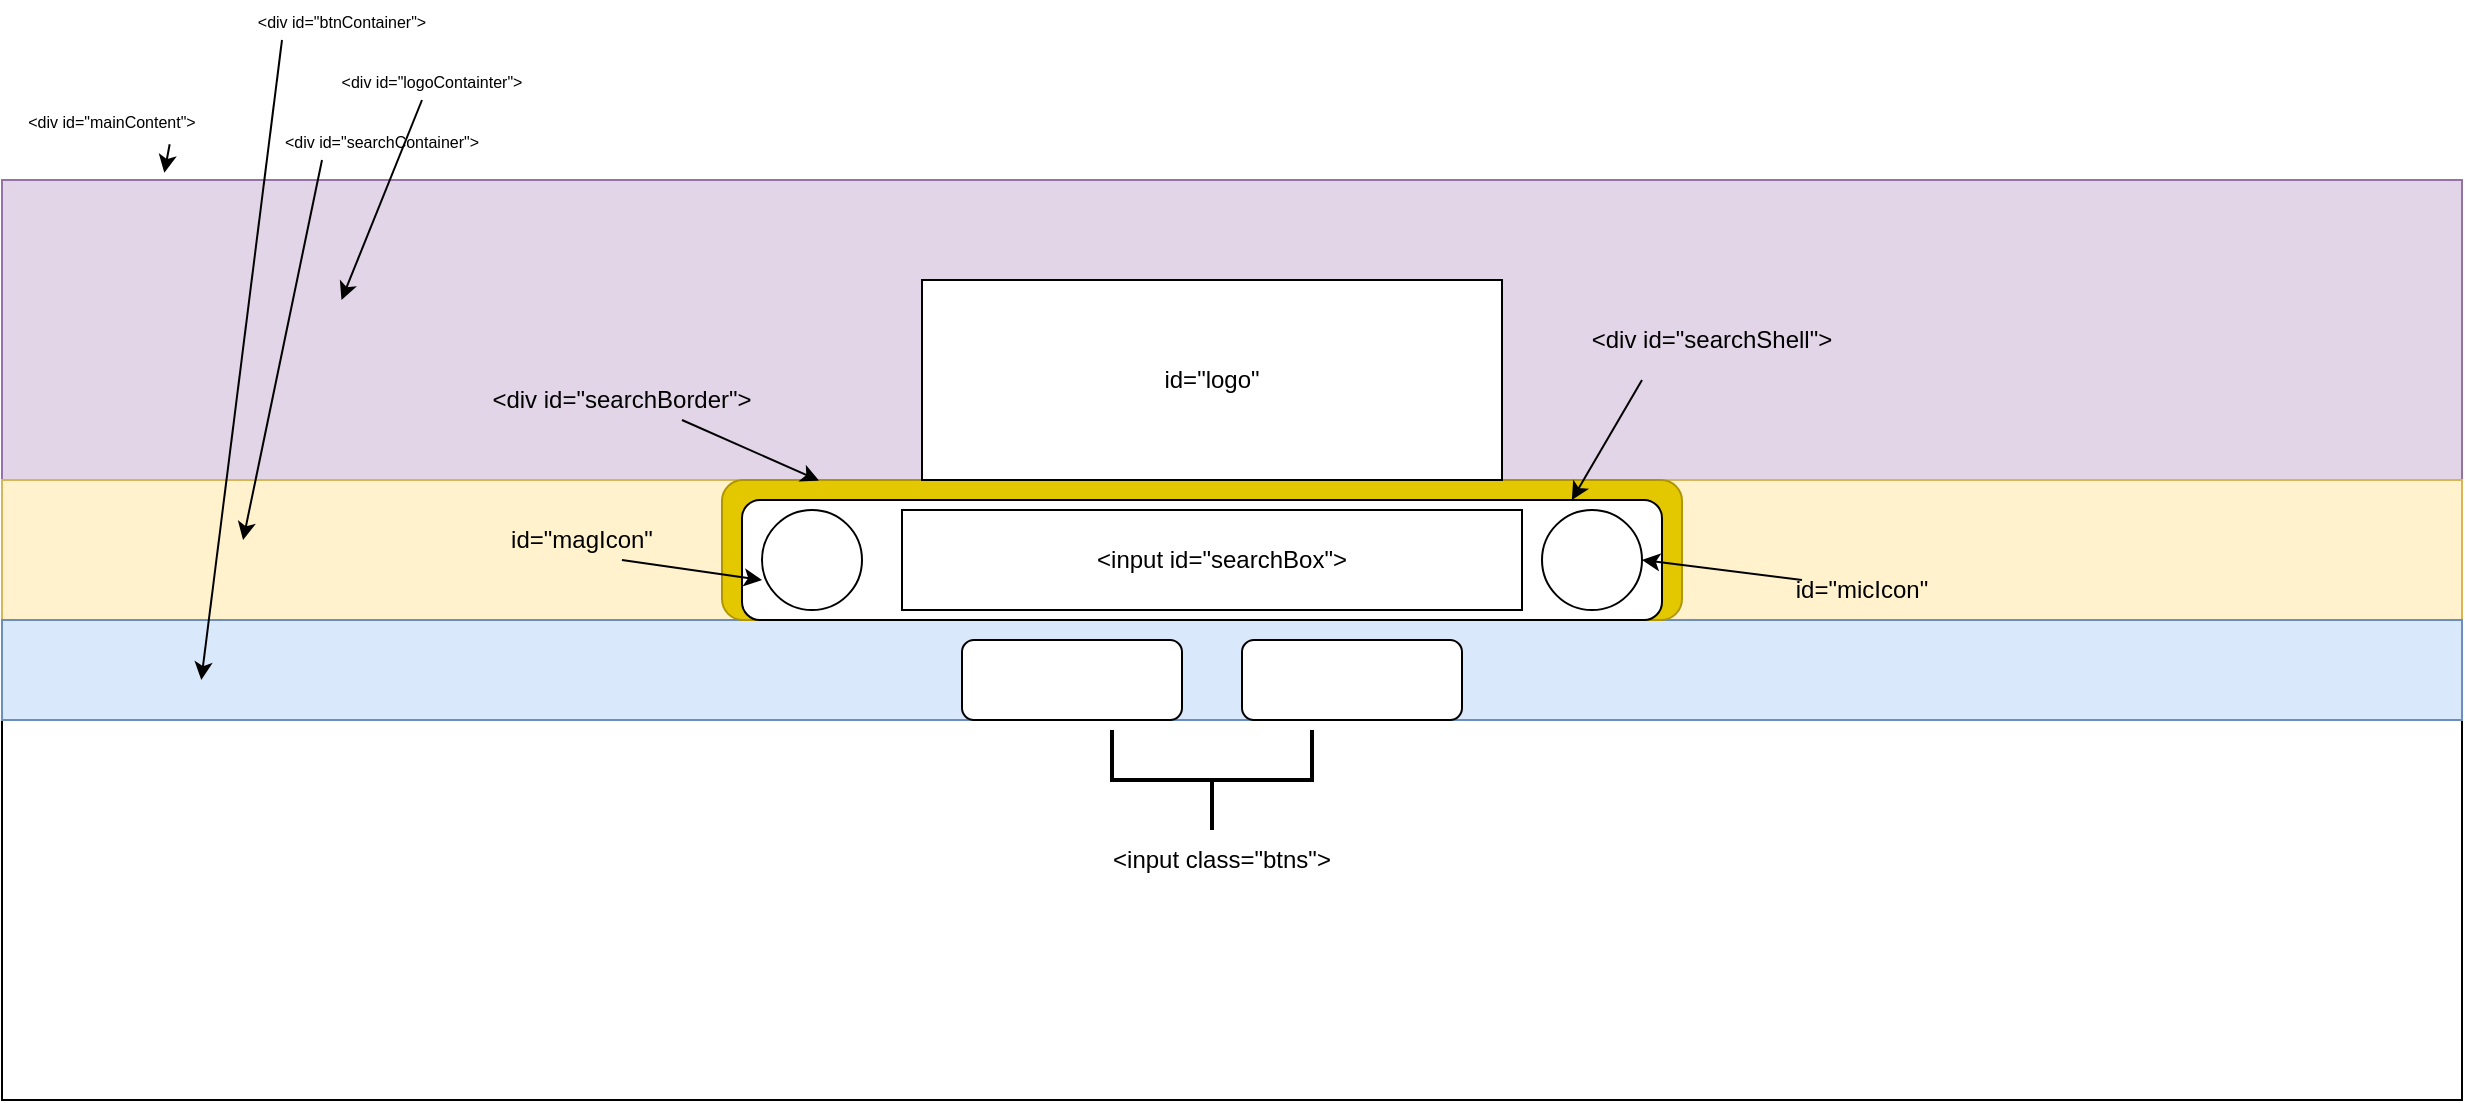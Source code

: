 <mxfile version="13.7.3" type="device"><diagram name="Page-1" id="c9db0220-8083-56f3-ca83-edcdcd058819"><mxGraphModel dx="1186" dy="680" grid="1" gridSize="10" guides="1" tooltips="1" connect="1" arrows="1" fold="1" page="1" pageScale="1.5" pageWidth="826" pageHeight="1169" background="#ffffff" math="0" shadow="0"><root><mxCell id="0" style=";html=1;"/><mxCell id="65sEceajsl7-BV4YaCyA-2" value="mainDiv" parent="0"/><mxCell id="65sEceajsl7-BV4YaCyA-4" value="" style="rounded=0;whiteSpace=wrap;html=1;" parent="65sEceajsl7-BV4YaCyA-2" vertex="1"><mxGeometry x="10" y="170" width="1230" height="460" as="geometry"/></mxCell><mxCell id="65sEceajsl7-BV4YaCyA-3" value="div1" parent="0"/><mxCell id="65sEceajsl7-BV4YaCyA-5" value="" style="rounded=0;whiteSpace=wrap;html=1;shadow=0;fillColor=#e1d5e7;strokeColor=#9673a6;" parent="65sEceajsl7-BV4YaCyA-3" vertex="1"><mxGeometry x="10" y="170" width="1230" height="150" as="geometry"/></mxCell><mxCell id="65sEceajsl7-BV4YaCyA-6" value="" style="rounded=0;whiteSpace=wrap;html=1;shadow=0;fillColor=#fff2cc;strokeColor=#d6b656;" parent="65sEceajsl7-BV4YaCyA-3" vertex="1"><mxGeometry x="10" y="320" width="1230" height="70" as="geometry"/></mxCell><mxCell id="65sEceajsl7-BV4YaCyA-7" value="" style="rounded=0;whiteSpace=wrap;html=1;shadow=0;fillColor=#dae8fc;strokeColor=#6c8ebf;" parent="65sEceajsl7-BV4YaCyA-3" vertex="1"><mxGeometry x="10" y="390" width="1230" height="50" as="geometry"/></mxCell><mxCell id="Hcfyqz5BpCdXkofAIk30-14" value="" style="rounded=1;whiteSpace=wrap;html=1;fillColor=#e3c800;strokeColor=#B09500;fontColor=#ffffff;" parent="65sEceajsl7-BV4YaCyA-3" vertex="1"><mxGeometry x="370" y="320" width="480" height="70" as="geometry"/></mxCell><mxCell id="1" value="Elements" style=";html=1;" parent="0"/><mxCell id="W3uPC7Za4E6V7v5L6nGH-4" value="" style="rounded=0;whiteSpace=wrap;html=1;" parent="1" vertex="1"><mxGeometry x="470" y="220" width="290" height="100" as="geometry"/></mxCell><mxCell id="W3uPC7Za4E6V7v5L6nGH-5" value="" style="rounded=1;whiteSpace=wrap;html=1;" parent="1" vertex="1"><mxGeometry x="380" y="330" width="460" height="60" as="geometry"/></mxCell><mxCell id="W3uPC7Za4E6V7v5L6nGH-6" value="" style="rounded=1;whiteSpace=wrap;html=1;" parent="1" vertex="1"><mxGeometry x="490" y="400" width="110" height="40" as="geometry"/></mxCell><mxCell id="W3uPC7Za4E6V7v5L6nGH-7" value="" style="rounded=1;whiteSpace=wrap;html=1;" parent="1" vertex="1"><mxGeometry x="630" y="400" width="110" height="40" as="geometry"/></mxCell><mxCell id="W3uPC7Za4E6V7v5L6nGH-8" value="" style="ellipse;whiteSpace=wrap;html=1;aspect=fixed;" parent="1" vertex="1"><mxGeometry x="390" y="335" width="50" height="50" as="geometry"/></mxCell><mxCell id="W3uPC7Za4E6V7v5L6nGH-9" value="" style="ellipse;whiteSpace=wrap;html=1;aspect=fixed;" parent="1" vertex="1"><mxGeometry x="780" y="335" width="50" height="50" as="geometry"/></mxCell><mxCell id="Hcfyqz5BpCdXkofAIk30-1" value="" style="rounded=0;whiteSpace=wrap;html=1;" parent="1" vertex="1"><mxGeometry x="460" y="335" width="310" height="50" as="geometry"/></mxCell><mxCell id="Hcfyqz5BpCdXkofAIk30-2" value="" style="strokeWidth=2;html=1;shape=mxgraph.flowchart.annotation_2;align=left;labelPosition=right;pointerEvents=1;rotation=-90;" parent="1" vertex="1"><mxGeometry x="590" y="420" width="50" height="100" as="geometry"/></mxCell><mxCell id="Hcfyqz5BpCdXkofAIk30-3" value="&amp;lt;input class=&quot;btns&quot;&amp;gt;" style="text;html=1;strokeColor=none;fillColor=none;align=center;verticalAlign=middle;whiteSpace=wrap;rounded=0;" parent="1" vertex="1"><mxGeometry x="550" y="500" width="140" height="20" as="geometry"/></mxCell><mxCell id="Hcfyqz5BpCdXkofAIk30-4" value="id=&quot;logo&quot;" style="text;html=1;strokeColor=none;fillColor=none;align=center;verticalAlign=middle;whiteSpace=wrap;rounded=0;" parent="1" vertex="1"><mxGeometry x="595" y="260" width="40" height="20" as="geometry"/></mxCell><mxCell id="Hcfyqz5BpCdXkofAIk30-5" value="&amp;lt;input id=&quot;searchBox&quot;&amp;gt;" style="text;html=1;strokeColor=none;fillColor=none;align=center;verticalAlign=middle;whiteSpace=wrap;rounded=0;" parent="1" vertex="1"><mxGeometry x="540" y="350" width="160" height="20" as="geometry"/></mxCell><mxCell id="Hcfyqz5BpCdXkofAIk30-7" value="" style="endArrow=classic;html=1;exitX=0.252;exitY=0.571;exitDx=0;exitDy=0;exitPerimeter=0;" parent="1" source="65sEceajsl7-BV4YaCyA-6" edge="1"><mxGeometry width="50" height="50" relative="1" as="geometry"><mxPoint x="340" y="420" as="sourcePoint"/><mxPoint x="390" y="370" as="targetPoint"/></mxGeometry></mxCell><mxCell id="Hcfyqz5BpCdXkofAIk30-9" value="id=&quot;magIcon&quot;" style="text;html=1;strokeColor=none;fillColor=none;align=center;verticalAlign=middle;whiteSpace=wrap;rounded=0;" parent="1" vertex="1"><mxGeometry x="280" y="340" width="40" height="20" as="geometry"/></mxCell><mxCell id="Hcfyqz5BpCdXkofAIk30-10" value="" style="endArrow=classic;html=1;entryX=1;entryY=0.5;entryDx=0;entryDy=0;" parent="1" target="W3uPC7Za4E6V7v5L6nGH-9" edge="1"><mxGeometry width="50" height="50" relative="1" as="geometry"><mxPoint x="910" y="370" as="sourcePoint"/><mxPoint x="920" y="340" as="targetPoint"/></mxGeometry></mxCell><mxCell id="Hcfyqz5BpCdXkofAIk30-11" value="id=&quot;micIcon&quot;" style="text;html=1;strokeColor=none;fillColor=none;align=center;verticalAlign=middle;whiteSpace=wrap;rounded=0;" parent="1" vertex="1"><mxGeometry x="920" y="365" width="40" height="20" as="geometry"/></mxCell><mxCell id="Hcfyqz5BpCdXkofAIk30-12" value="" style="endArrow=classic;html=1;entryX=0.902;entryY=0;entryDx=0;entryDy=0;entryPerimeter=0;" parent="1" target="W3uPC7Za4E6V7v5L6nGH-5" edge="1"><mxGeometry width="50" height="50" relative="1" as="geometry"><mxPoint x="830" y="270" as="sourcePoint"/><mxPoint x="880" y="220" as="targetPoint"/></mxGeometry></mxCell><mxCell id="Hcfyqz5BpCdXkofAIk30-13" value="&amp;lt;div id=&quot;searchShell&quot;&amp;gt;" style="text;html=1;strokeColor=none;fillColor=none;align=center;verticalAlign=middle;whiteSpace=wrap;rounded=0;" parent="1" vertex="1"><mxGeometry x="790" y="240" width="150" height="20" as="geometry"/></mxCell><mxCell id="Hcfyqz5BpCdXkofAIk30-15" value="" style="endArrow=classic;html=1;entryX=0.101;entryY=0.004;entryDx=0;entryDy=0;entryPerimeter=0;" parent="1" target="Hcfyqz5BpCdXkofAIk30-14" edge="1"><mxGeometry width="50" height="50" relative="1" as="geometry"><mxPoint x="350" y="290" as="sourcePoint"/><mxPoint x="400" y="250" as="targetPoint"/></mxGeometry></mxCell><mxCell id="Hcfyqz5BpCdXkofAIk30-16" value="&amp;lt;div id=&quot;searchBorder&quot;&amp;gt;" style="text;html=1;strokeColor=none;fillColor=none;align=center;verticalAlign=middle;whiteSpace=wrap;rounded=0;" parent="1" vertex="1"><mxGeometry x="240" y="270" width="160" height="20" as="geometry"/></mxCell><mxCell id="Hcfyqz5BpCdXkofAIk30-17" value="" style="endArrow=classic;html=1;entryX=0.066;entryY=-0.024;entryDx=0;entryDy=0;entryPerimeter=0;exitX=0.548;exitY=1.107;exitDx=0;exitDy=0;exitPerimeter=0;" parent="1" target="65sEceajsl7-BV4YaCyA-5" edge="1"><mxGeometry width="50" height="50" relative="1" as="geometry"><mxPoint x="93.84" y="152.14" as="sourcePoint"/><mxPoint x="260" y="260" as="targetPoint"/></mxGeometry></mxCell><mxCell id="Hcfyqz5BpCdXkofAIk30-18" value="" style="endArrow=classic;html=1;entryX=0.138;entryY=0.4;entryDx=0;entryDy=0;entryPerimeter=0;" parent="1" target="65sEceajsl7-BV4YaCyA-5" edge="1"><mxGeometry width="50" height="50" relative="1" as="geometry"><mxPoint x="220" y="130" as="sourcePoint"/><mxPoint x="260" y="220" as="targetPoint"/></mxGeometry></mxCell><mxCell id="Hcfyqz5BpCdXkofAIk30-19" value="&lt;font style=&quot;font-size: 8px&quot;&gt;&amp;lt;div id=&quot;logoContainter&quot;&amp;gt;&lt;/font&gt;" style="text;html=1;strokeColor=none;fillColor=none;align=center;verticalAlign=middle;whiteSpace=wrap;rounded=0;" parent="1" vertex="1"><mxGeometry x="150" y="110" width="150" height="20" as="geometry"/></mxCell><mxCell id="Hcfyqz5BpCdXkofAIk30-20" value="" style="endArrow=classic;html=1;entryX=0.098;entryY=0.429;entryDx=0;entryDy=0;entryPerimeter=0;" parent="1" target="65sEceajsl7-BV4YaCyA-6" edge="1"><mxGeometry width="50" height="50" relative="1" as="geometry"><mxPoint x="170" y="160" as="sourcePoint"/><mxPoint x="260" y="210" as="targetPoint"/></mxGeometry></mxCell><mxCell id="Hcfyqz5BpCdXkofAIk30-21" value="&lt;font style=&quot;font-size: 8px&quot;&gt;&amp;lt;div id=&quot;searchContainer&quot;&amp;gt;&lt;/font&gt;" style="text;html=1;strokeColor=none;fillColor=none;align=center;verticalAlign=middle;whiteSpace=wrap;rounded=0;" parent="1" vertex="1"><mxGeometry x="150" y="140" width="100" height="20" as="geometry"/></mxCell><mxCell id="Hcfyqz5BpCdXkofAIk30-22" value="" style="endArrow=classic;html=1;entryX=0.081;entryY=0.6;entryDx=0;entryDy=0;entryPerimeter=0;" parent="1" target="65sEceajsl7-BV4YaCyA-7" edge="1"><mxGeometry width="50" height="50" relative="1" as="geometry"><mxPoint x="150" y="100" as="sourcePoint"/><mxPoint x="250" y="280" as="targetPoint"/></mxGeometry></mxCell><mxCell id="Hcfyqz5BpCdXkofAIk30-23" value="&lt;font style=&quot;font-size: 8px&quot;&gt;&amp;lt;div id=&quot;btnContainer&quot;&amp;gt;&lt;/font&gt;" style="text;html=1;strokeColor=none;fillColor=none;align=center;verticalAlign=middle;whiteSpace=wrap;rounded=0;" parent="1" vertex="1"><mxGeometry x="130" y="80" width="100" height="20" as="geometry"/></mxCell><mxCell id="Hcfyqz5BpCdXkofAIk30-24" value="&lt;font style=&quot;font-size: 8px&quot;&gt;&amp;lt;div id=&quot;mainContent&quot;&amp;gt;&lt;/font&gt;" style="text;html=1;strokeColor=none;fillColor=none;align=center;verticalAlign=middle;whiteSpace=wrap;rounded=0;" parent="1" vertex="1"><mxGeometry x="20" y="130" width="90" height="20" as="geometry"/></mxCell></root></mxGraphModel></diagram></mxfile>